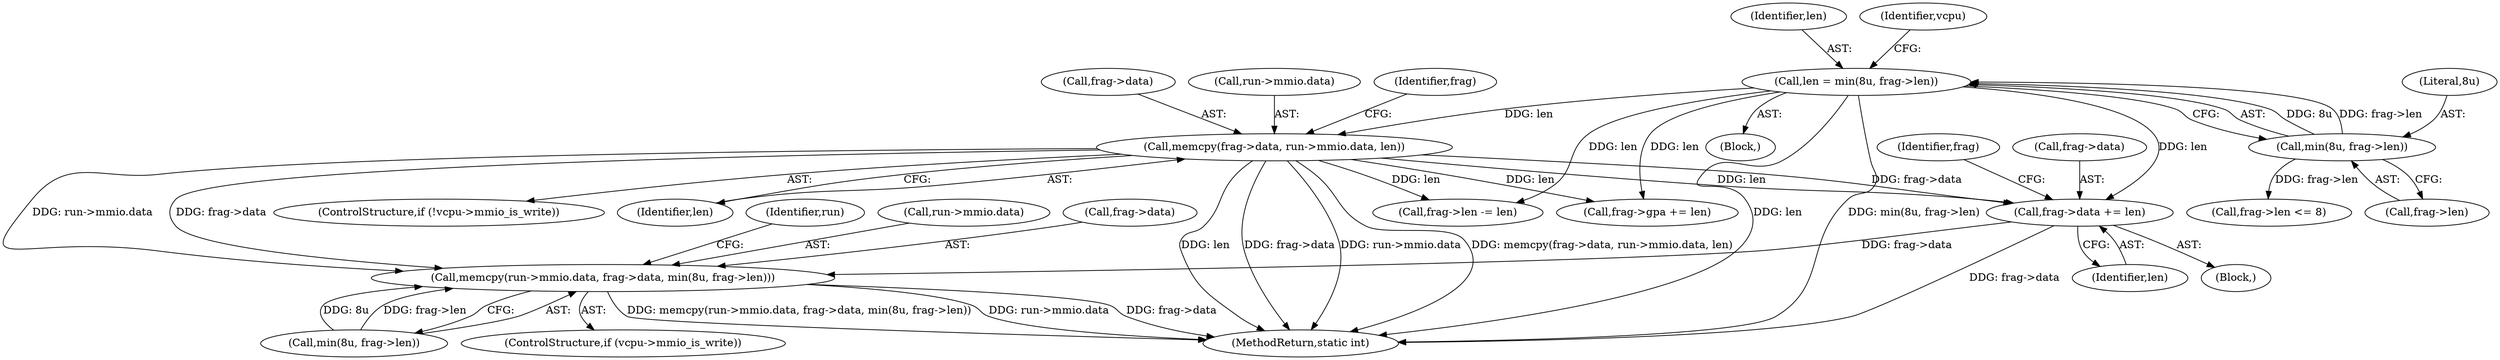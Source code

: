 digraph "0_linux_a08d3b3b99efd509133946056531cdf8f3a0c09b@pointer" {
"1000167" [label="(Call,frag->data += len)"];
"1000142" [label="(Call,memcpy(frag->data, run->mmio.data, len))"];
"1000130" [label="(Call,len = min(8u, frag->len))"];
"1000132" [label="(Call,min(8u, frag->len))"];
"1000228" [label="(Call,memcpy(run->mmio.data, frag->data, min(8u, frag->len)))"];
"1000271" [label="(MethodReturn,static int)"];
"1000137" [label="(ControlStructure,if (!vcpu->mmio_is_write))"];
"1000166" [label="(Block,)"];
"1000134" [label="(Call,frag->len)"];
"1000143" [label="(Call,frag->data)"];
"1000151" [label="(Identifier,len)"];
"1000167" [label="(Call,frag->data += len)"];
"1000146" [label="(Call,run->mmio.data)"];
"1000172" [label="(Call,frag->gpa += len)"];
"1000224" [label="(ControlStructure,if (vcpu->mmio_is_write))"];
"1000228" [label="(Call,memcpy(run->mmio.data, frag->data, min(8u, frag->len)))"];
"1000133" [label="(Literal,8u)"];
"1000245" [label="(Identifier,run)"];
"1000174" [label="(Identifier,frag)"];
"1000229" [label="(Call,run->mmio.data)"];
"1000132" [label="(Call,min(8u, frag->len))"];
"1000177" [label="(Call,frag->len -= len)"];
"1000234" [label="(Call,frag->data)"];
"1000142" [label="(Call,memcpy(frag->data, run->mmio.data, len))"];
"1000131" [label="(Identifier,len)"];
"1000237" [label="(Call,min(8u, frag->len))"];
"1000140" [label="(Identifier,vcpu)"];
"1000153" [label="(Call,frag->len <= 8)"];
"1000168" [label="(Call,frag->data)"];
"1000171" [label="(Identifier,len)"];
"1000155" [label="(Identifier,frag)"];
"1000130" [label="(Call,len = min(8u, frag->len))"];
"1000106" [label="(Block,)"];
"1000167" -> "1000166"  [label="AST: "];
"1000167" -> "1000171"  [label="CFG: "];
"1000168" -> "1000167"  [label="AST: "];
"1000171" -> "1000167"  [label="AST: "];
"1000174" -> "1000167"  [label="CFG: "];
"1000167" -> "1000271"  [label="DDG: frag->data"];
"1000142" -> "1000167"  [label="DDG: len"];
"1000142" -> "1000167"  [label="DDG: frag->data"];
"1000130" -> "1000167"  [label="DDG: len"];
"1000167" -> "1000228"  [label="DDG: frag->data"];
"1000142" -> "1000137"  [label="AST: "];
"1000142" -> "1000151"  [label="CFG: "];
"1000143" -> "1000142"  [label="AST: "];
"1000146" -> "1000142"  [label="AST: "];
"1000151" -> "1000142"  [label="AST: "];
"1000155" -> "1000142"  [label="CFG: "];
"1000142" -> "1000271"  [label="DDG: run->mmio.data"];
"1000142" -> "1000271"  [label="DDG: memcpy(frag->data, run->mmio.data, len)"];
"1000142" -> "1000271"  [label="DDG: len"];
"1000142" -> "1000271"  [label="DDG: frag->data"];
"1000130" -> "1000142"  [label="DDG: len"];
"1000142" -> "1000172"  [label="DDG: len"];
"1000142" -> "1000177"  [label="DDG: len"];
"1000142" -> "1000228"  [label="DDG: run->mmio.data"];
"1000142" -> "1000228"  [label="DDG: frag->data"];
"1000130" -> "1000106"  [label="AST: "];
"1000130" -> "1000132"  [label="CFG: "];
"1000131" -> "1000130"  [label="AST: "];
"1000132" -> "1000130"  [label="AST: "];
"1000140" -> "1000130"  [label="CFG: "];
"1000130" -> "1000271"  [label="DDG: min(8u, frag->len)"];
"1000130" -> "1000271"  [label="DDG: len"];
"1000132" -> "1000130"  [label="DDG: 8u"];
"1000132" -> "1000130"  [label="DDG: frag->len"];
"1000130" -> "1000172"  [label="DDG: len"];
"1000130" -> "1000177"  [label="DDG: len"];
"1000132" -> "1000134"  [label="CFG: "];
"1000133" -> "1000132"  [label="AST: "];
"1000134" -> "1000132"  [label="AST: "];
"1000132" -> "1000153"  [label="DDG: frag->len"];
"1000228" -> "1000224"  [label="AST: "];
"1000228" -> "1000237"  [label="CFG: "];
"1000229" -> "1000228"  [label="AST: "];
"1000234" -> "1000228"  [label="AST: "];
"1000237" -> "1000228"  [label="AST: "];
"1000245" -> "1000228"  [label="CFG: "];
"1000228" -> "1000271"  [label="DDG: memcpy(run->mmio.data, frag->data, min(8u, frag->len))"];
"1000228" -> "1000271"  [label="DDG: run->mmio.data"];
"1000228" -> "1000271"  [label="DDG: frag->data"];
"1000237" -> "1000228"  [label="DDG: 8u"];
"1000237" -> "1000228"  [label="DDG: frag->len"];
}
